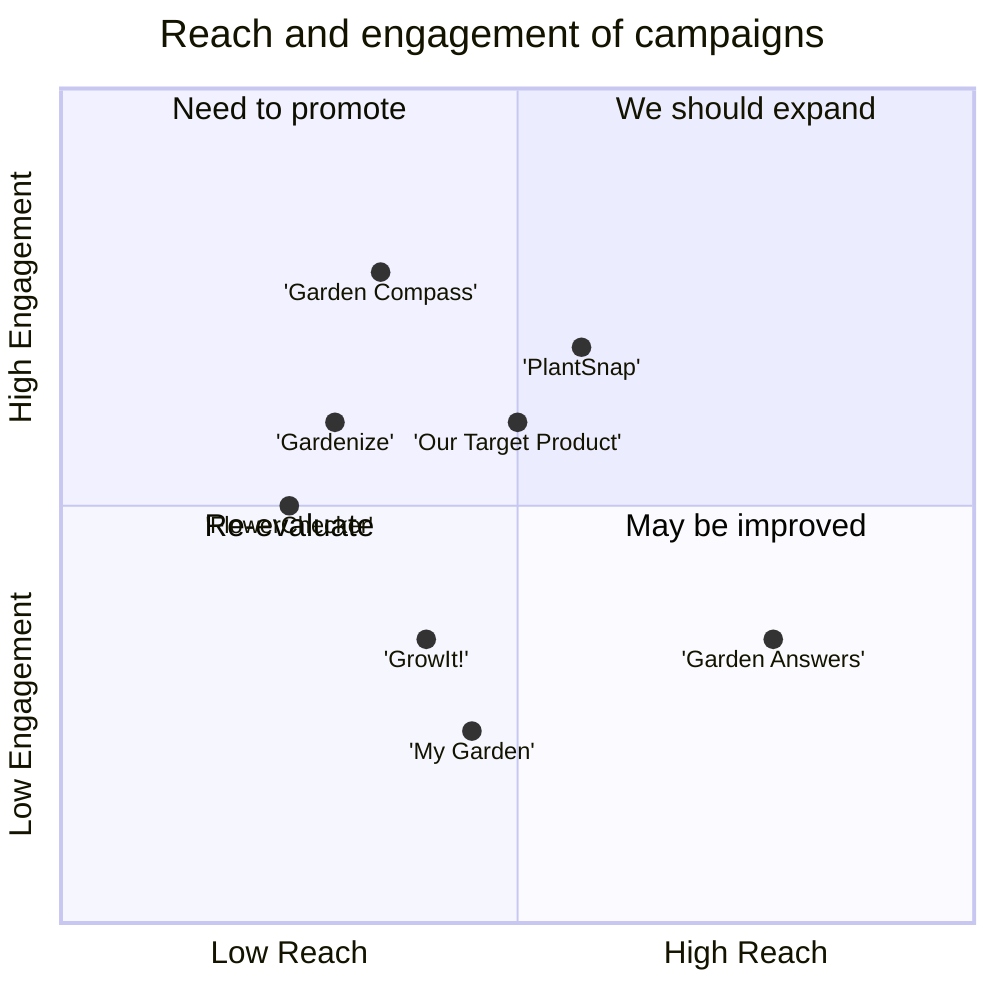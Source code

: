 quadrantChart
    title Reach and engagement of campaigns
    x-axis Low Reach --> High Reach
    y-axis Low Engagement --> High Engagement
    quadrant-1 We should expand
    quadrant-2 Need to promote
    quadrant-3 Re-evaluate
    quadrant-4 May be improved
    'Gardenize': [0.3, 0.6]
    'My Garden': [0.45, 0.23]
    'PlantSnap': [0.57, 0.69]
    'Garden Answers': [0.78, 0.34]
    'GrowIt!': [0.40, 0.34]
    'Garden Compass': [0.35, 0.78]
    'FlowerChecker': [0.25, 0.5]
    'Our Target Product': [0.5, 0.6]